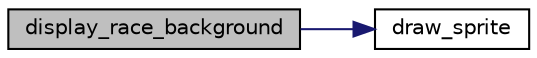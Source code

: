digraph "display_race_background"
{
 // INTERACTIVE_SVG=YES
 // LATEX_PDF_SIZE
  edge [fontname="Helvetica",fontsize="10",labelfontname="Helvetica",labelfontsize="10"];
  node [fontname="Helvetica",fontsize="10",shape=record];
  rankdir="LR";
  Node1 [label="display_race_background",height=0.2,width=0.4,color="black", fillcolor="grey75", style="filled", fontcolor="black",tooltip=" "];
  Node1 -> Node2 [color="midnightblue",fontsize="10",style="solid",fontname="Helvetica"];
  Node2 [label="draw_sprite",height=0.2,width=0.4,color="black", fillcolor="white", style="filled",URL="$group__sprite.html#ga7ed9017bedc1ab40ccaa2f37ca23426e",tooltip=" "];
}
